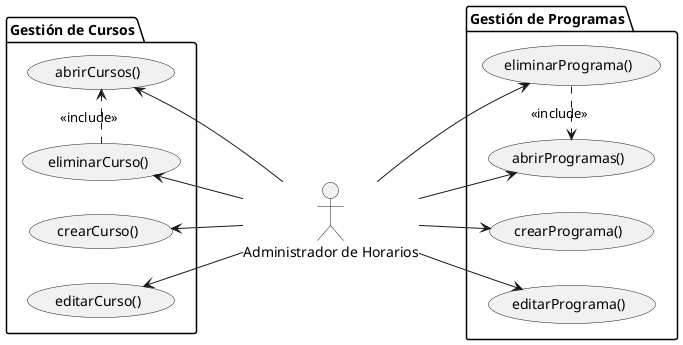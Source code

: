 @startuml

left to right direction

actor "Administrador de Horarios" as admin

package "Gestión de Programas" {
    usecase crearPrograma as "crearPrograma()"
    usecase abrirProgramas as "abrirProgramas()"
    usecase editarPrograma as "editarPrograma()"
    usecase eliminarPrograma as "eliminarPrograma()"
}

package "Gestión de Cursos" {
    usecase crearCurso as "crearCurso()"
    usecase abrirCursos as "abrirCursos()"
    usecase editarCurso as "editarCurso()"
    usecase eliminarCurso as "eliminarCurso()"
}

admin --> (crearPrograma)
admin --> (abrirProgramas)
admin --> (editarPrograma)
admin --> (eliminarPrograma)

(crearCurso) <-- admin
(abrirCursos) <-- admin
(editarCurso) <-- admin
(eliminarCurso) <-- admin

eliminarCurso .> abrirCursos : <<include>>
eliminarPrograma .> abrirProgramas : <<include>>

@enduml